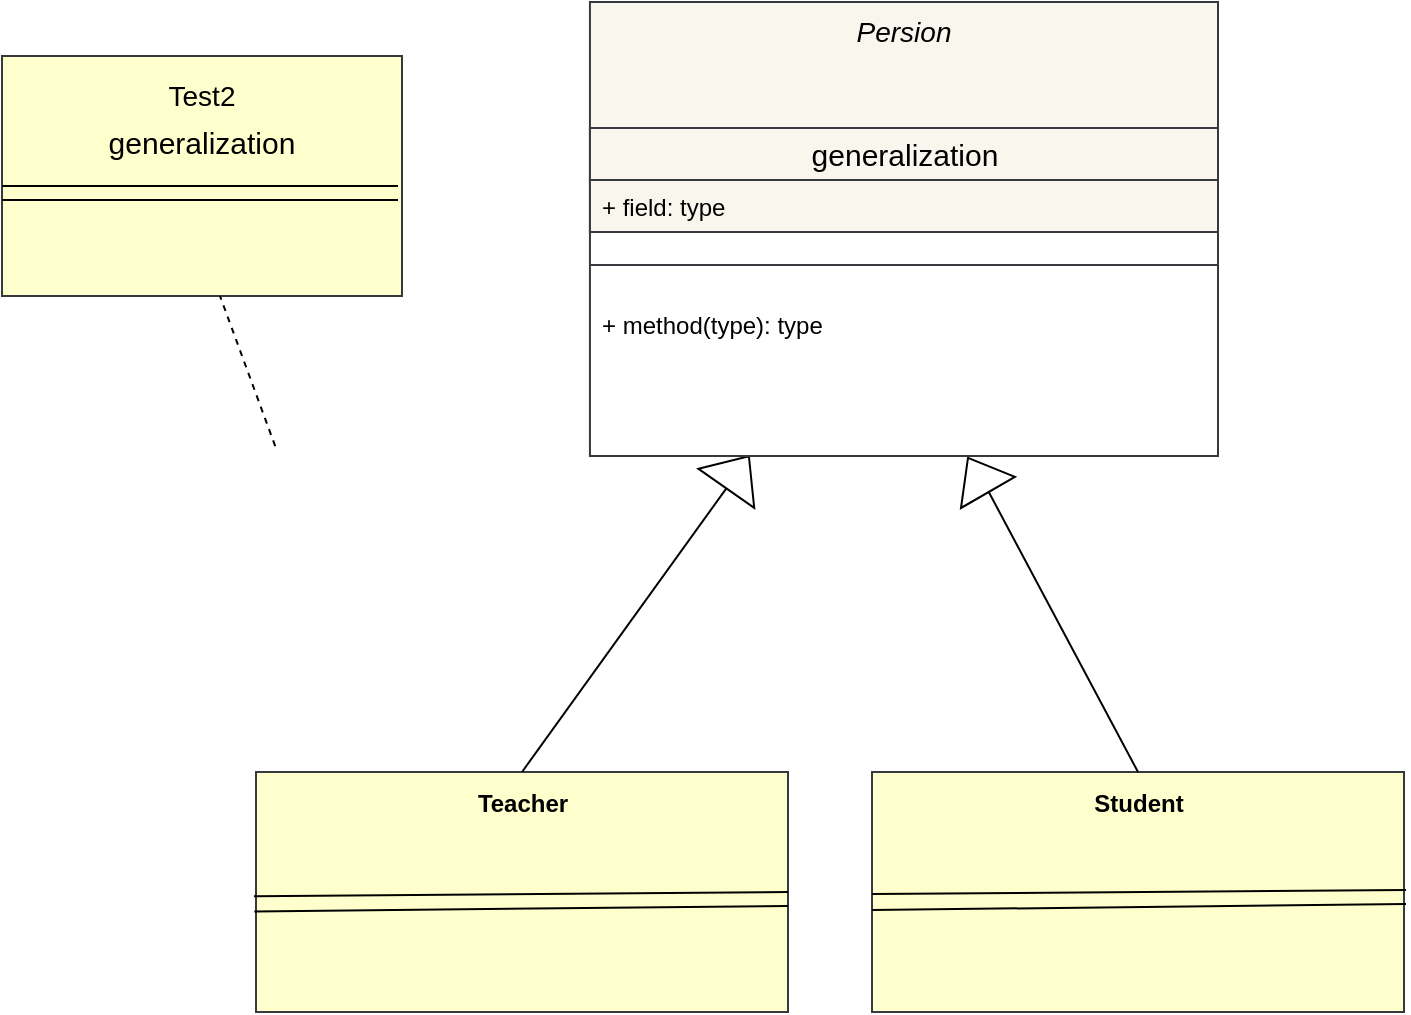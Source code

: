 <mxfile version="24.7.10">
  <diagram name="第 1 页" id="naORdUVhkGL51rGIjore">
    <mxGraphModel dx="491" dy="566" grid="0" gridSize="10" guides="1" tooltips="1" connect="1" arrows="1" fold="1" page="1" pageScale="1" pageWidth="827" pageHeight="1169" math="0" shadow="0">
      <root>
        <mxCell id="0" />
        <mxCell id="1" parent="0" />
        <mxCell id="PsaLoDMkR1xvhBFZUS9O-1" value="" style="rounded=0;whiteSpace=wrap;html=1;fillColor=#ffffce;strokeColor=#36393d;" vertex="1" parent="1">
          <mxGeometry x="80" y="120" width="200" height="120" as="geometry" />
        </mxCell>
        <mxCell id="PsaLoDMkR1xvhBFZUS9O-3" value="" style="endArrow=none;dashed=1;html=1;rounded=0;entryX=0.422;entryY=0.983;entryDx=0;entryDy=0;entryPerimeter=0;" edge="1" parent="1">
          <mxGeometry width="50" height="50" relative="1" as="geometry">
            <mxPoint x="216.6" y="315.04" as="sourcePoint" />
            <mxPoint x="189.0" y="240.0" as="targetPoint" />
          </mxGeometry>
        </mxCell>
        <mxCell id="PsaLoDMkR1xvhBFZUS9O-4" value="&lt;font style=&quot;font-size: 14px;&quot;&gt;Test2&lt;/font&gt;" style="text;html=1;align=center;verticalAlign=middle;whiteSpace=wrap;rounded=0;" vertex="1" parent="1">
          <mxGeometry x="150" y="125" width="60" height="30" as="geometry" />
        </mxCell>
        <mxCell id="PsaLoDMkR1xvhBFZUS9O-5" value="&lt;font style=&quot;font-size: 15px;&quot;&gt;generalization&lt;/font&gt;" style="text;html=1;align=center;verticalAlign=middle;whiteSpace=wrap;rounded=0;" vertex="1" parent="1">
          <mxGeometry x="150" y="148" width="60" height="30" as="geometry" />
        </mxCell>
        <mxCell id="PsaLoDMkR1xvhBFZUS9O-8" value="&lt;div&gt;&lt;br/&gt;&lt;/div&gt;" style="text;html=1;align=center;verticalAlign=middle;whiteSpace=wrap;rounded=0;" vertex="1" parent="1">
          <mxGeometry x="485" y="150" width="60" height="30" as="geometry" />
        </mxCell>
        <mxCell id="PsaLoDMkR1xvhBFZUS9O-12" value="" style="endArrow=none;html=1;rounded=0;" edge="1" parent="1">
          <mxGeometry width="50" height="50" relative="1" as="geometry">
            <mxPoint x="80" y="185" as="sourcePoint" />
            <mxPoint x="278" y="185" as="targetPoint" />
          </mxGeometry>
        </mxCell>
        <mxCell id="PsaLoDMkR1xvhBFZUS9O-13" value="" style="endArrow=none;html=1;rounded=0;" edge="1" parent="1">
          <mxGeometry width="50" height="50" relative="1" as="geometry">
            <mxPoint x="80" y="192" as="sourcePoint" />
            <mxPoint x="278" y="192" as="targetPoint" />
          </mxGeometry>
        </mxCell>
        <mxCell id="PsaLoDMkR1xvhBFZUS9O-14" value="" style="rounded=0;whiteSpace=wrap;html=1;fillColor=#ffffce;strokeColor=#36393d;" vertex="1" parent="1">
          <mxGeometry x="207" y="478" width="266" height="120" as="geometry" />
        </mxCell>
        <mxCell id="PsaLoDMkR1xvhBFZUS9O-15" value="" style="rounded=0;whiteSpace=wrap;html=1;fillColor=#ffffce;strokeColor=#36393d;" vertex="1" parent="1">
          <mxGeometry x="515" y="478" width="266" height="120" as="geometry" />
        </mxCell>
        <mxCell id="PsaLoDMkR1xvhBFZUS9O-16" value="" style="endArrow=none;html=1;rounded=0;exitX=0.5;exitY=0;exitDx=0;exitDy=0;entryX=0;entryY=0.5;entryDx=0;entryDy=0;" edge="1" parent="1" source="PsaLoDMkR1xvhBFZUS9O-14" target="PsaLoDMkR1xvhBFZUS9O-18">
          <mxGeometry width="50" height="50" relative="1" as="geometry">
            <mxPoint x="374" y="419" as="sourcePoint" />
            <mxPoint x="445" y="340" as="targetPoint" />
          </mxGeometry>
        </mxCell>
        <mxCell id="PsaLoDMkR1xvhBFZUS9O-17" value="" style="endArrow=none;html=1;rounded=0;entryX=0.5;entryY=0;entryDx=0;entryDy=0;exitX=0.118;exitY=0.517;exitDx=0;exitDy=0;exitPerimeter=0;" edge="1" parent="1" source="PsaLoDMkR1xvhBFZUS9O-19" target="PsaLoDMkR1xvhBFZUS9O-15">
          <mxGeometry width="50" height="50" relative="1" as="geometry">
            <mxPoint x="571" y="342" as="sourcePoint" />
            <mxPoint x="573" y="482" as="targetPoint" />
          </mxGeometry>
        </mxCell>
        <mxCell id="PsaLoDMkR1xvhBFZUS9O-18" value="" style="triangle;whiteSpace=wrap;html=1;rotation=-55;" vertex="1" parent="1">
          <mxGeometry x="438" y="311.13" width="19.63" height="34" as="geometry" />
        </mxCell>
        <mxCell id="PsaLoDMkR1xvhBFZUS9O-19" value="" style="triangle;whiteSpace=wrap;html=1;rotation=-120;" vertex="1" parent="1">
          <mxGeometry x="558" y="314" width="19.97" height="31.13" as="geometry" />
        </mxCell>
        <mxCell id="PsaLoDMkR1xvhBFZUS9O-24" value="" style="endArrow=none;html=1;rounded=0;entryX=1;entryY=0.5;entryDx=0;entryDy=0;exitX=-0.004;exitY=0.518;exitDx=0;exitDy=0;exitPerimeter=0;" edge="1" parent="1" source="PsaLoDMkR1xvhBFZUS9O-14" target="PsaLoDMkR1xvhBFZUS9O-14">
          <mxGeometry width="50" height="50" relative="1" as="geometry">
            <mxPoint x="209" y="540" as="sourcePoint" />
            <mxPoint x="403" y="540" as="targetPoint" />
          </mxGeometry>
        </mxCell>
        <mxCell id="PsaLoDMkR1xvhBFZUS9O-25" value="" style="endArrow=none;html=1;rounded=0;entryX=1;entryY=0.5;entryDx=0;entryDy=0;exitX=-0.003;exitY=0.581;exitDx=0;exitDy=0;exitPerimeter=0;" edge="1" parent="1" source="PsaLoDMkR1xvhBFZUS9O-14">
          <mxGeometry width="50" height="50" relative="1" as="geometry">
            <mxPoint x="209" y="548" as="sourcePoint" />
            <mxPoint x="473" y="545" as="targetPoint" />
          </mxGeometry>
        </mxCell>
        <mxCell id="PsaLoDMkR1xvhBFZUS9O-26" value="" style="endArrow=none;html=1;rounded=0;entryX=1;entryY=0.5;entryDx=0;entryDy=0;exitX=-0.004;exitY=0.518;exitDx=0;exitDy=0;exitPerimeter=0;" edge="1" parent="1">
          <mxGeometry width="50" height="50" relative="1" as="geometry">
            <mxPoint x="515" y="539" as="sourcePoint" />
            <mxPoint x="782" y="537" as="targetPoint" />
          </mxGeometry>
        </mxCell>
        <mxCell id="PsaLoDMkR1xvhBFZUS9O-27" value="" style="endArrow=none;html=1;rounded=0;entryX=1;entryY=0.5;entryDx=0;entryDy=0;exitX=-0.003;exitY=0.581;exitDx=0;exitDy=0;exitPerimeter=0;" edge="1" parent="1">
          <mxGeometry width="50" height="50" relative="1" as="geometry">
            <mxPoint x="515" y="547" as="sourcePoint" />
            <mxPoint x="782" y="544" as="targetPoint" />
          </mxGeometry>
        </mxCell>
        <mxCell id="PsaLoDMkR1xvhBFZUS9O-34" value="Teacher" style="text;align=center;fontStyle=1;verticalAlign=middle;spacingLeft=3;spacingRight=3;strokeColor=none;rotatable=0;points=[[0,0.5],[1,0.5]];portConstraint=eastwest;html=1;" vertex="1" parent="1">
          <mxGeometry x="300" y="481" width="80" height="26" as="geometry" />
        </mxCell>
        <mxCell id="PsaLoDMkR1xvhBFZUS9O-35" value="Student" style="text;align=center;fontStyle=1;verticalAlign=middle;spacingLeft=3;spacingRight=3;strokeColor=none;rotatable=0;points=[[0,0.5],[1,0.5]];portConstraint=eastwest;html=1;" vertex="1" parent="1">
          <mxGeometry x="608" y="481" width="80" height="26" as="geometry" />
        </mxCell>
        <mxCell id="PsaLoDMkR1xvhBFZUS9O-41" value="&lt;i style=&quot;font-weight: 400;&quot;&gt;&lt;font style=&quot;font-size: 14px;&quot;&gt;Persion&lt;/font&gt;&lt;/i&gt;" style="swimlane;fontStyle=1;align=center;verticalAlign=top;childLayout=stackLayout;horizontal=1;startSize=63;horizontalStack=0;resizeParent=1;resizeParentMax=0;resizeLast=0;collapsible=1;marginBottom=0;whiteSpace=wrap;html=1;fillColor=#f9f7ed;strokeColor=#36393d;" vertex="1" parent="1">
          <mxGeometry x="373.97" y="93" width="314.03" height="227" as="geometry">
            <mxRectangle x="417.97" y="146" width="82" height="29" as="alternateBounds" />
          </mxGeometry>
        </mxCell>
        <mxCell id="PsaLoDMkR1xvhBFZUS9O-45" value="&lt;span style=&quot;font-size: 15px; font-weight: 400; text-wrap: wrap;&quot;&gt;generalization&lt;/span&gt;" style="text;align=center;fontStyle=1;verticalAlign=middle;spacingLeft=3;spacingRight=3;strokeColor=#36393d;rotatable=0;points=[[0,0.5],[1,0.5]];portConstraint=eastwest;html=1;fillColor=#f9f7ed;" vertex="1" parent="PsaLoDMkR1xvhBFZUS9O-41">
          <mxGeometry y="63" width="314.03" height="26" as="geometry" />
        </mxCell>
        <mxCell id="PsaLoDMkR1xvhBFZUS9O-42" value="+ field: type" style="text;strokeColor=#36393d;fillColor=#f9f7ed;align=left;verticalAlign=top;spacingLeft=4;spacingRight=4;overflow=hidden;rotatable=0;points=[[0,0.5],[1,0.5]];portConstraint=eastwest;whiteSpace=wrap;html=1;" vertex="1" parent="PsaLoDMkR1xvhBFZUS9O-41">
          <mxGeometry y="89" width="314.03" height="26" as="geometry" />
        </mxCell>
        <mxCell id="PsaLoDMkR1xvhBFZUS9O-43" value="" style="line;strokeWidth=1;fillColor=none;align=left;verticalAlign=middle;spacingTop=-1;spacingLeft=3;spacingRight=3;rotatable=0;labelPosition=right;points=[];portConstraint=eastwest;strokeColor=inherit;" vertex="1" parent="PsaLoDMkR1xvhBFZUS9O-41">
          <mxGeometry y="115" width="314.03" height="33" as="geometry" />
        </mxCell>
        <mxCell id="PsaLoDMkR1xvhBFZUS9O-44" value="+ method(type): type" style="text;strokeColor=none;fillColor=none;align=left;verticalAlign=top;spacingLeft=4;spacingRight=4;overflow=hidden;rotatable=0;points=[[0,0.5],[1,0.5]];portConstraint=eastwest;whiteSpace=wrap;html=1;" vertex="1" parent="PsaLoDMkR1xvhBFZUS9O-41">
          <mxGeometry y="148" width="314.03" height="79" as="geometry" />
        </mxCell>
      </root>
    </mxGraphModel>
  </diagram>
</mxfile>
